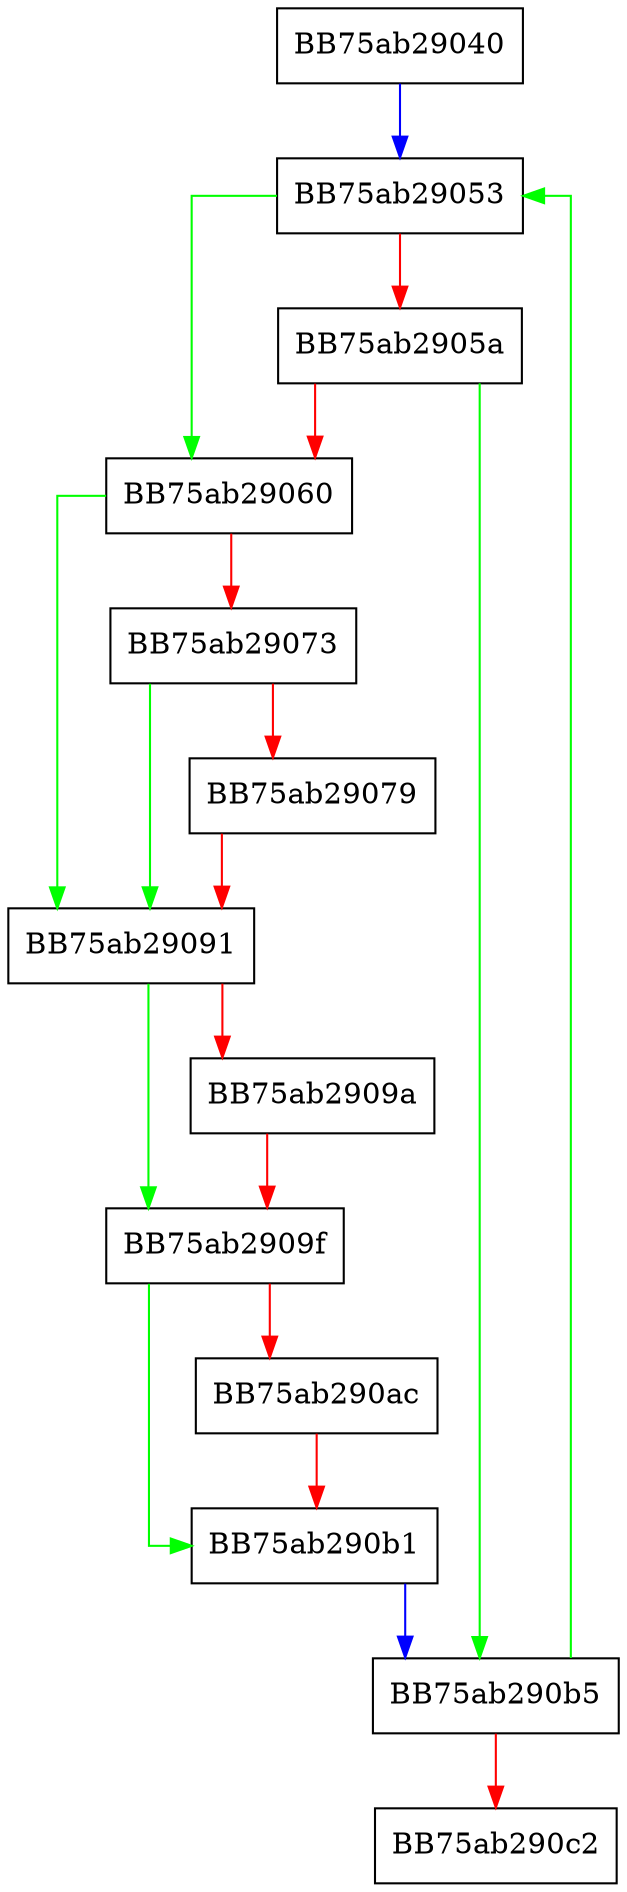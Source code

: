 digraph filteredtrie_cleanup_module {
  node [shape="box"];
  graph [splines=ortho];
  BB75ab29040 -> BB75ab29053 [color="blue"];
  BB75ab29053 -> BB75ab29060 [color="green"];
  BB75ab29053 -> BB75ab2905a [color="red"];
  BB75ab2905a -> BB75ab290b5 [color="green"];
  BB75ab2905a -> BB75ab29060 [color="red"];
  BB75ab29060 -> BB75ab29091 [color="green"];
  BB75ab29060 -> BB75ab29073 [color="red"];
  BB75ab29073 -> BB75ab29091 [color="green"];
  BB75ab29073 -> BB75ab29079 [color="red"];
  BB75ab29079 -> BB75ab29091 [color="red"];
  BB75ab29091 -> BB75ab2909f [color="green"];
  BB75ab29091 -> BB75ab2909a [color="red"];
  BB75ab2909a -> BB75ab2909f [color="red"];
  BB75ab2909f -> BB75ab290b1 [color="green"];
  BB75ab2909f -> BB75ab290ac [color="red"];
  BB75ab290ac -> BB75ab290b1 [color="red"];
  BB75ab290b1 -> BB75ab290b5 [color="blue"];
  BB75ab290b5 -> BB75ab29053 [color="green"];
  BB75ab290b5 -> BB75ab290c2 [color="red"];
}